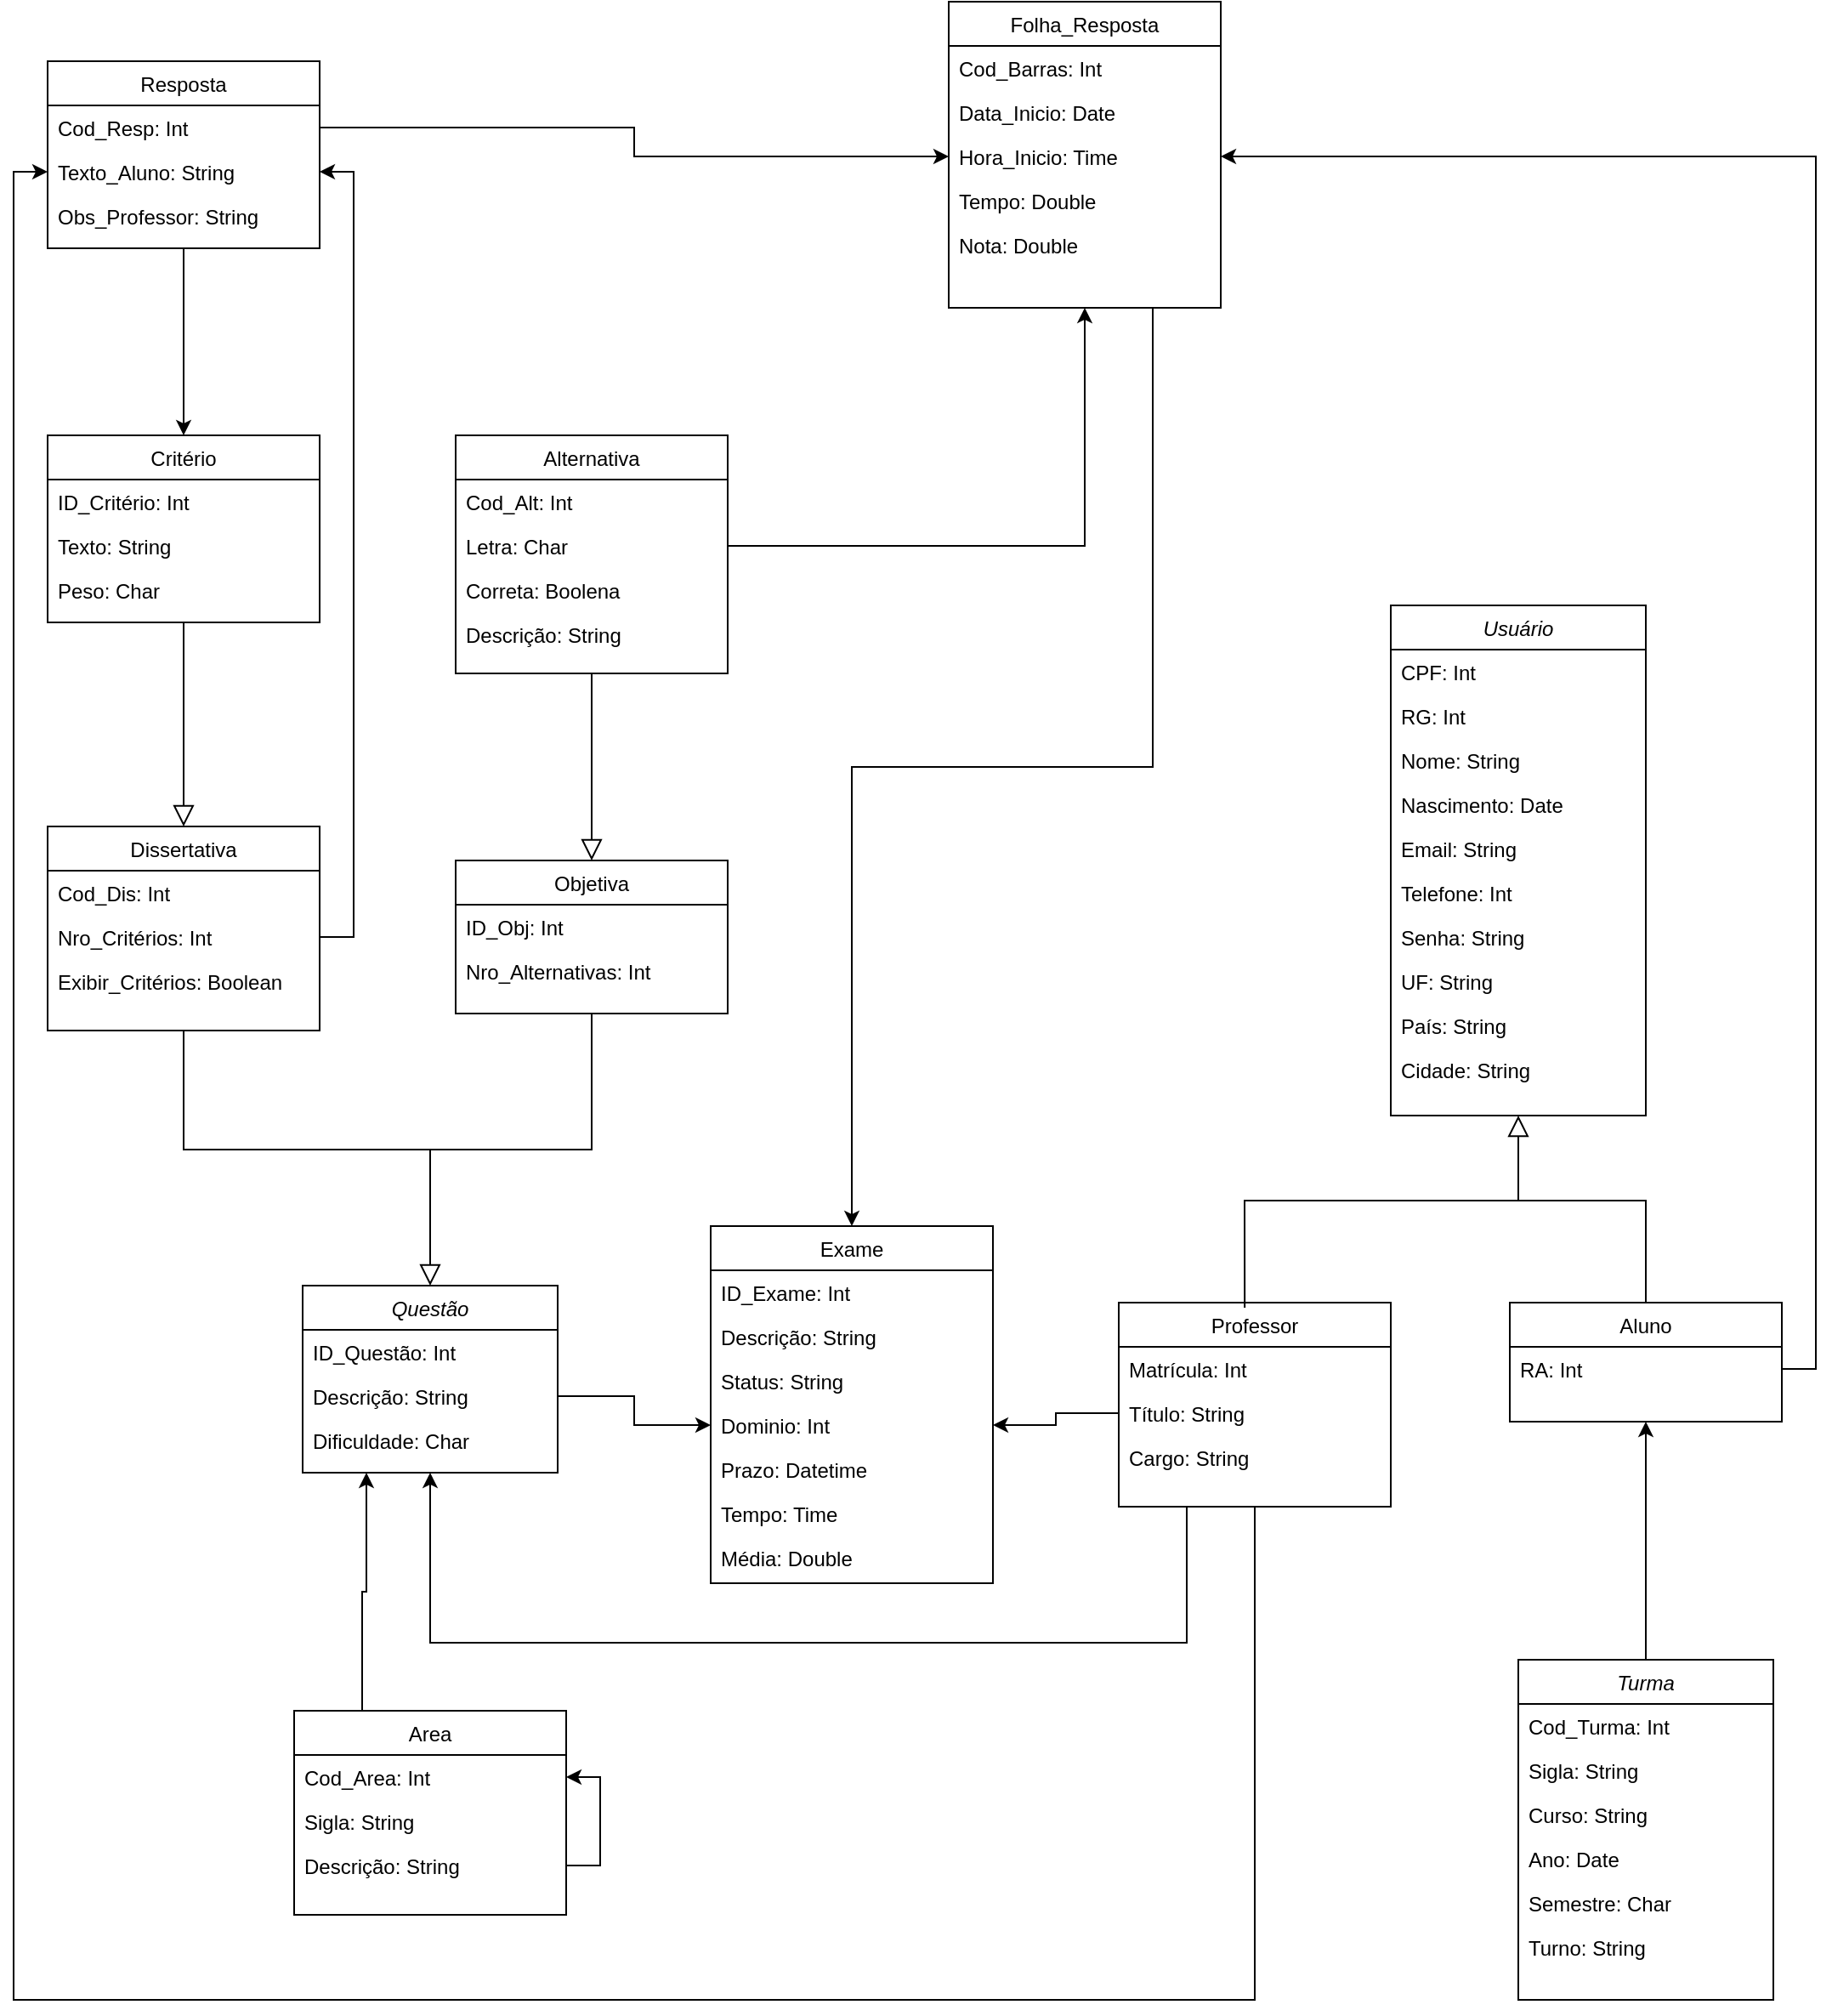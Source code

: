 <mxfile version="26.0.16">
  <diagram id="C5RBs43oDa-KdzZeNtuy" name="Page-1">
    <mxGraphModel dx="787" dy="1298" grid="1" gridSize="10" guides="1" tooltips="1" connect="1" arrows="1" fold="1" page="1" pageScale="1" pageWidth="1200" pageHeight="1600" math="0" shadow="0">
      <root>
        <mxCell id="WIyWlLk6GJQsqaUBKTNV-0" />
        <mxCell id="WIyWlLk6GJQsqaUBKTNV-1" parent="WIyWlLk6GJQsqaUBKTNV-0" />
        <mxCell id="zkfFHV4jXpPFQw0GAbJ--0" value="Usuário" style="swimlane;fontStyle=2;align=center;verticalAlign=top;childLayout=stackLayout;horizontal=1;startSize=26;horizontalStack=0;resizeParent=1;resizeLast=0;collapsible=1;marginBottom=0;rounded=0;shadow=0;strokeWidth=1;" parent="WIyWlLk6GJQsqaUBKTNV-1" vertex="1">
          <mxGeometry x="870" y="380" width="150" height="300" as="geometry">
            <mxRectangle x="230" y="140" width="160" height="26" as="alternateBounds" />
          </mxGeometry>
        </mxCell>
        <mxCell id="zkfFHV4jXpPFQw0GAbJ--1" value="CPF: Int" style="text;align=left;verticalAlign=top;spacingLeft=4;spacingRight=4;overflow=hidden;rotatable=0;points=[[0,0.5],[1,0.5]];portConstraint=eastwest;" parent="zkfFHV4jXpPFQw0GAbJ--0" vertex="1">
          <mxGeometry y="26" width="150" height="26" as="geometry" />
        </mxCell>
        <mxCell id="zkfFHV4jXpPFQw0GAbJ--2" value="RG: Int" style="text;align=left;verticalAlign=top;spacingLeft=4;spacingRight=4;overflow=hidden;rotatable=0;points=[[0,0.5],[1,0.5]];portConstraint=eastwest;rounded=0;shadow=0;html=0;" parent="zkfFHV4jXpPFQw0GAbJ--0" vertex="1">
          <mxGeometry y="52" width="150" height="26" as="geometry" />
        </mxCell>
        <mxCell id="zkfFHV4jXpPFQw0GAbJ--3" value="Nome: String" style="text;align=left;verticalAlign=top;spacingLeft=4;spacingRight=4;overflow=hidden;rotatable=0;points=[[0,0.5],[1,0.5]];portConstraint=eastwest;rounded=0;shadow=0;html=0;" parent="zkfFHV4jXpPFQw0GAbJ--0" vertex="1">
          <mxGeometry y="78" width="150" height="26" as="geometry" />
        </mxCell>
        <mxCell id="GEcxiO5DQy37hdHiIgQJ-0" value="Nascimento: Date" style="text;align=left;verticalAlign=top;spacingLeft=4;spacingRight=4;overflow=hidden;rotatable=0;points=[[0,0.5],[1,0.5]];portConstraint=eastwest;rounded=0;shadow=0;html=0;" vertex="1" parent="zkfFHV4jXpPFQw0GAbJ--0">
          <mxGeometry y="104" width="150" height="26" as="geometry" />
        </mxCell>
        <mxCell id="GEcxiO5DQy37hdHiIgQJ-1" value="Email: String" style="text;align=left;verticalAlign=top;spacingLeft=4;spacingRight=4;overflow=hidden;rotatable=0;points=[[0,0.5],[1,0.5]];portConstraint=eastwest;rounded=0;shadow=0;html=0;" vertex="1" parent="zkfFHV4jXpPFQw0GAbJ--0">
          <mxGeometry y="130" width="150" height="26" as="geometry" />
        </mxCell>
        <mxCell id="GEcxiO5DQy37hdHiIgQJ-2" value="Telefone: Int" style="text;align=left;verticalAlign=top;spacingLeft=4;spacingRight=4;overflow=hidden;rotatable=0;points=[[0,0.5],[1,0.5]];portConstraint=eastwest;rounded=0;shadow=0;html=0;" vertex="1" parent="zkfFHV4jXpPFQw0GAbJ--0">
          <mxGeometry y="156" width="150" height="26" as="geometry" />
        </mxCell>
        <mxCell id="GEcxiO5DQy37hdHiIgQJ-3" value="Senha: String" style="text;align=left;verticalAlign=top;spacingLeft=4;spacingRight=4;overflow=hidden;rotatable=0;points=[[0,0.5],[1,0.5]];portConstraint=eastwest;rounded=0;shadow=0;html=0;" vertex="1" parent="zkfFHV4jXpPFQw0GAbJ--0">
          <mxGeometry y="182" width="150" height="26" as="geometry" />
        </mxCell>
        <mxCell id="GEcxiO5DQy37hdHiIgQJ-4" value="UF: String" style="text;align=left;verticalAlign=top;spacingLeft=4;spacingRight=4;overflow=hidden;rotatable=0;points=[[0,0.5],[1,0.5]];portConstraint=eastwest;rounded=0;shadow=0;html=0;" vertex="1" parent="zkfFHV4jXpPFQw0GAbJ--0">
          <mxGeometry y="208" width="150" height="26" as="geometry" />
        </mxCell>
        <mxCell id="GEcxiO5DQy37hdHiIgQJ-5" value="País: String" style="text;align=left;verticalAlign=top;spacingLeft=4;spacingRight=4;overflow=hidden;rotatable=0;points=[[0,0.5],[1,0.5]];portConstraint=eastwest;rounded=0;shadow=0;html=0;" vertex="1" parent="zkfFHV4jXpPFQw0GAbJ--0">
          <mxGeometry y="234" width="150" height="26" as="geometry" />
        </mxCell>
        <mxCell id="GEcxiO5DQy37hdHiIgQJ-6" value="Cidade: String" style="text;align=left;verticalAlign=top;spacingLeft=4;spacingRight=4;overflow=hidden;rotatable=0;points=[[0,0.5],[1,0.5]];portConstraint=eastwest;rounded=0;shadow=0;html=0;" vertex="1" parent="zkfFHV4jXpPFQw0GAbJ--0">
          <mxGeometry y="260" width="150" height="26" as="geometry" />
        </mxCell>
        <mxCell id="zkfFHV4jXpPFQw0GAbJ--6" value="Aluno" style="swimlane;fontStyle=0;align=center;verticalAlign=top;childLayout=stackLayout;horizontal=1;startSize=26;horizontalStack=0;resizeParent=1;resizeLast=0;collapsible=1;marginBottom=0;rounded=0;shadow=0;strokeWidth=1;" parent="WIyWlLk6GJQsqaUBKTNV-1" vertex="1">
          <mxGeometry x="940" y="790" width="160" height="70" as="geometry">
            <mxRectangle x="130" y="380" width="160" height="26" as="alternateBounds" />
          </mxGeometry>
        </mxCell>
        <mxCell id="zkfFHV4jXpPFQw0GAbJ--7" value="RA: Int" style="text;align=left;verticalAlign=top;spacingLeft=4;spacingRight=4;overflow=hidden;rotatable=0;points=[[0,0.5],[1,0.5]];portConstraint=eastwest;" parent="zkfFHV4jXpPFQw0GAbJ--6" vertex="1">
          <mxGeometry y="26" width="160" height="26" as="geometry" />
        </mxCell>
        <mxCell id="zkfFHV4jXpPFQw0GAbJ--12" value="" style="endArrow=block;endSize=10;endFill=0;shadow=0;strokeWidth=1;rounded=0;curved=0;edgeStyle=elbowEdgeStyle;elbow=vertical;exitX=0.5;exitY=0;exitDx=0;exitDy=0;" parent="WIyWlLk6GJQsqaUBKTNV-1" source="zkfFHV4jXpPFQw0GAbJ--6" target="zkfFHV4jXpPFQw0GAbJ--0" edge="1">
          <mxGeometry width="160" relative="1" as="geometry">
            <mxPoint x="830" y="623" as="sourcePoint" />
            <mxPoint x="830" y="623" as="targetPoint" />
            <Array as="points">
              <mxPoint x="945" y="730" />
              <mxPoint x="945" y="730" />
            </Array>
          </mxGeometry>
        </mxCell>
        <mxCell id="GEcxiO5DQy37hdHiIgQJ-261" style="edgeStyle=orthogonalEdgeStyle;rounded=0;orthogonalLoop=1;jettySize=auto;html=1;exitX=0.5;exitY=0;exitDx=0;exitDy=0;entryX=0.5;entryY=1;entryDx=0;entryDy=0;" edge="1" parent="WIyWlLk6GJQsqaUBKTNV-1" source="GEcxiO5DQy37hdHiIgQJ-14" target="zkfFHV4jXpPFQw0GAbJ--6">
          <mxGeometry relative="1" as="geometry" />
        </mxCell>
        <mxCell id="GEcxiO5DQy37hdHiIgQJ-14" value="Turma" style="swimlane;fontStyle=2;align=center;verticalAlign=top;childLayout=stackLayout;horizontal=1;startSize=26;horizontalStack=0;resizeParent=1;resizeLast=0;collapsible=1;marginBottom=0;rounded=0;shadow=0;strokeWidth=1;" vertex="1" parent="WIyWlLk6GJQsqaUBKTNV-1">
          <mxGeometry x="945" y="1000" width="150" height="200" as="geometry">
            <mxRectangle x="230" y="140" width="160" height="26" as="alternateBounds" />
          </mxGeometry>
        </mxCell>
        <mxCell id="GEcxiO5DQy37hdHiIgQJ-15" value="Cod_Turma: Int" style="text;align=left;verticalAlign=top;spacingLeft=4;spacingRight=4;overflow=hidden;rotatable=0;points=[[0,0.5],[1,0.5]];portConstraint=eastwest;" vertex="1" parent="GEcxiO5DQy37hdHiIgQJ-14">
          <mxGeometry y="26" width="150" height="26" as="geometry" />
        </mxCell>
        <mxCell id="GEcxiO5DQy37hdHiIgQJ-16" value="Sigla: String" style="text;align=left;verticalAlign=top;spacingLeft=4;spacingRight=4;overflow=hidden;rotatable=0;points=[[0,0.5],[1,0.5]];portConstraint=eastwest;rounded=0;shadow=0;html=0;" vertex="1" parent="GEcxiO5DQy37hdHiIgQJ-14">
          <mxGeometry y="52" width="150" height="26" as="geometry" />
        </mxCell>
        <mxCell id="GEcxiO5DQy37hdHiIgQJ-17" value="Curso: String" style="text;align=left;verticalAlign=top;spacingLeft=4;spacingRight=4;overflow=hidden;rotatable=0;points=[[0,0.5],[1,0.5]];portConstraint=eastwest;rounded=0;shadow=0;html=0;" vertex="1" parent="GEcxiO5DQy37hdHiIgQJ-14">
          <mxGeometry y="78" width="150" height="26" as="geometry" />
        </mxCell>
        <mxCell id="GEcxiO5DQy37hdHiIgQJ-18" value="Ano: Date" style="text;align=left;verticalAlign=top;spacingLeft=4;spacingRight=4;overflow=hidden;rotatable=0;points=[[0,0.5],[1,0.5]];portConstraint=eastwest;rounded=0;shadow=0;html=0;" vertex="1" parent="GEcxiO5DQy37hdHiIgQJ-14">
          <mxGeometry y="104" width="150" height="26" as="geometry" />
        </mxCell>
        <mxCell id="GEcxiO5DQy37hdHiIgQJ-19" value="Semestre: Char" style="text;align=left;verticalAlign=top;spacingLeft=4;spacingRight=4;overflow=hidden;rotatable=0;points=[[0,0.5],[1,0.5]];portConstraint=eastwest;rounded=0;shadow=0;html=0;" vertex="1" parent="GEcxiO5DQy37hdHiIgQJ-14">
          <mxGeometry y="130" width="150" height="26" as="geometry" />
        </mxCell>
        <mxCell id="GEcxiO5DQy37hdHiIgQJ-20" value="Turno: String" style="text;align=left;verticalAlign=top;spacingLeft=4;spacingRight=4;overflow=hidden;rotatable=0;points=[[0,0.5],[1,0.5]];portConstraint=eastwest;rounded=0;shadow=0;html=0;" vertex="1" parent="GEcxiO5DQy37hdHiIgQJ-14">
          <mxGeometry y="156" width="150" height="26" as="geometry" />
        </mxCell>
        <mxCell id="GEcxiO5DQy37hdHiIgQJ-263" style="edgeStyle=orthogonalEdgeStyle;rounded=0;orthogonalLoop=1;jettySize=auto;html=1;exitX=0.5;exitY=1;exitDx=0;exitDy=0;entryX=0;entryY=0.5;entryDx=0;entryDy=0;" edge="1" parent="WIyWlLk6GJQsqaUBKTNV-1" source="GEcxiO5DQy37hdHiIgQJ-25" target="GEcxiO5DQy37hdHiIgQJ-78">
          <mxGeometry relative="1" as="geometry">
            <Array as="points">
              <mxPoint x="790" y="1200" />
              <mxPoint x="60" y="1200" />
              <mxPoint x="60" y="125" />
            </Array>
          </mxGeometry>
        </mxCell>
        <mxCell id="GEcxiO5DQy37hdHiIgQJ-269" style="edgeStyle=orthogonalEdgeStyle;rounded=0;orthogonalLoop=1;jettySize=auto;html=1;exitX=0.25;exitY=1;exitDx=0;exitDy=0;entryX=0.5;entryY=1;entryDx=0;entryDy=0;" edge="1" parent="WIyWlLk6GJQsqaUBKTNV-1" source="GEcxiO5DQy37hdHiIgQJ-25" target="GEcxiO5DQy37hdHiIgQJ-50">
          <mxGeometry relative="1" as="geometry">
            <Array as="points">
              <mxPoint x="750" y="990" />
              <mxPoint x="305" y="990" />
            </Array>
          </mxGeometry>
        </mxCell>
        <mxCell id="GEcxiO5DQy37hdHiIgQJ-25" value="Professor" style="swimlane;fontStyle=0;align=center;verticalAlign=top;childLayout=stackLayout;horizontal=1;startSize=26;horizontalStack=0;resizeParent=1;resizeLast=0;collapsible=1;marginBottom=0;rounded=0;shadow=0;strokeWidth=1;" vertex="1" parent="WIyWlLk6GJQsqaUBKTNV-1">
          <mxGeometry x="710" y="790" width="160" height="120" as="geometry">
            <mxRectangle x="340" y="380" width="170" height="26" as="alternateBounds" />
          </mxGeometry>
        </mxCell>
        <mxCell id="GEcxiO5DQy37hdHiIgQJ-26" value="Matrícula: Int" style="text;align=left;verticalAlign=top;spacingLeft=4;spacingRight=4;overflow=hidden;rotatable=0;points=[[0,0.5],[1,0.5]];portConstraint=eastwest;rounded=0;shadow=0;html=0;" vertex="1" parent="GEcxiO5DQy37hdHiIgQJ-25">
          <mxGeometry y="26" width="160" height="26" as="geometry" />
        </mxCell>
        <mxCell id="GEcxiO5DQy37hdHiIgQJ-27" value="Título: String" style="text;align=left;verticalAlign=top;spacingLeft=4;spacingRight=4;overflow=hidden;rotatable=0;points=[[0,0.5],[1,0.5]];portConstraint=eastwest;rounded=0;shadow=0;html=0;" vertex="1" parent="GEcxiO5DQy37hdHiIgQJ-25">
          <mxGeometry y="52" width="160" height="26" as="geometry" />
        </mxCell>
        <mxCell id="GEcxiO5DQy37hdHiIgQJ-28" value="Cargo: String" style="text;align=left;verticalAlign=top;spacingLeft=4;spacingRight=4;overflow=hidden;rotatable=0;points=[[0,0.5],[1,0.5]];portConstraint=eastwest;rounded=0;shadow=0;html=0;" vertex="1" parent="GEcxiO5DQy37hdHiIgQJ-25">
          <mxGeometry y="78" width="160" height="26" as="geometry" />
        </mxCell>
        <mxCell id="GEcxiO5DQy37hdHiIgQJ-30" value="" style="endArrow=none;html=1;rounded=0;exitX=0.463;exitY=0.025;exitDx=0;exitDy=0;exitPerimeter=0;" edge="1" parent="WIyWlLk6GJQsqaUBKTNV-1" source="GEcxiO5DQy37hdHiIgQJ-25">
          <mxGeometry width="50" height="50" relative="1" as="geometry">
            <mxPoint x="880" y="830" as="sourcePoint" />
            <mxPoint x="950" y="730" as="targetPoint" />
            <Array as="points">
              <mxPoint x="784" y="730" />
            </Array>
          </mxGeometry>
        </mxCell>
        <mxCell id="GEcxiO5DQy37hdHiIgQJ-277" style="edgeStyle=orthogonalEdgeStyle;rounded=0;orthogonalLoop=1;jettySize=auto;html=1;exitX=0.75;exitY=1;exitDx=0;exitDy=0;" edge="1" parent="WIyWlLk6GJQsqaUBKTNV-1" source="GEcxiO5DQy37hdHiIgQJ-31" target="GEcxiO5DQy37hdHiIgQJ-38">
          <mxGeometry relative="1" as="geometry" />
        </mxCell>
        <mxCell id="GEcxiO5DQy37hdHiIgQJ-31" value="Folha_Resposta" style="swimlane;fontStyle=0;align=center;verticalAlign=top;childLayout=stackLayout;horizontal=1;startSize=26;horizontalStack=0;resizeParent=1;resizeLast=0;collapsible=1;marginBottom=0;rounded=0;shadow=0;strokeWidth=1;" vertex="1" parent="WIyWlLk6GJQsqaUBKTNV-1">
          <mxGeometry x="610" y="25" width="160" height="180" as="geometry">
            <mxRectangle x="340" y="380" width="170" height="26" as="alternateBounds" />
          </mxGeometry>
        </mxCell>
        <mxCell id="GEcxiO5DQy37hdHiIgQJ-32" value="Cod_Barras: Int" style="text;align=left;verticalAlign=top;spacingLeft=4;spacingRight=4;overflow=hidden;rotatable=0;points=[[0,0.5],[1,0.5]];portConstraint=eastwest;rounded=0;shadow=0;html=0;" vertex="1" parent="GEcxiO5DQy37hdHiIgQJ-31">
          <mxGeometry y="26" width="160" height="26" as="geometry" />
        </mxCell>
        <mxCell id="GEcxiO5DQy37hdHiIgQJ-33" value="Data_Inicio: Date" style="text;align=left;verticalAlign=top;spacingLeft=4;spacingRight=4;overflow=hidden;rotatable=0;points=[[0,0.5],[1,0.5]];portConstraint=eastwest;rounded=0;shadow=0;html=0;" vertex="1" parent="GEcxiO5DQy37hdHiIgQJ-31">
          <mxGeometry y="52" width="160" height="26" as="geometry" />
        </mxCell>
        <mxCell id="GEcxiO5DQy37hdHiIgQJ-34" value="Hora_Inicio: Time" style="text;align=left;verticalAlign=top;spacingLeft=4;spacingRight=4;overflow=hidden;rotatable=0;points=[[0,0.5],[1,0.5]];portConstraint=eastwest;rounded=0;shadow=0;html=0;" vertex="1" parent="GEcxiO5DQy37hdHiIgQJ-31">
          <mxGeometry y="78" width="160" height="26" as="geometry" />
        </mxCell>
        <mxCell id="GEcxiO5DQy37hdHiIgQJ-35" value="Tempo: Double" style="text;align=left;verticalAlign=top;spacingLeft=4;spacingRight=4;overflow=hidden;rotatable=0;points=[[0,0.5],[1,0.5]];portConstraint=eastwest;rounded=0;shadow=0;html=0;" vertex="1" parent="GEcxiO5DQy37hdHiIgQJ-31">
          <mxGeometry y="104" width="160" height="26" as="geometry" />
        </mxCell>
        <mxCell id="GEcxiO5DQy37hdHiIgQJ-36" value="Nota: Double" style="text;align=left;verticalAlign=top;spacingLeft=4;spacingRight=4;overflow=hidden;rotatable=0;points=[[0,0.5],[1,0.5]];portConstraint=eastwest;rounded=0;shadow=0;html=0;" vertex="1" parent="GEcxiO5DQy37hdHiIgQJ-31">
          <mxGeometry y="130" width="160" height="26" as="geometry" />
        </mxCell>
        <mxCell id="GEcxiO5DQy37hdHiIgQJ-38" value="Exame" style="swimlane;fontStyle=0;align=center;verticalAlign=top;childLayout=stackLayout;horizontal=1;startSize=26;horizontalStack=0;resizeParent=1;resizeLast=0;collapsible=1;marginBottom=0;rounded=0;shadow=0;strokeWidth=1;" vertex="1" parent="WIyWlLk6GJQsqaUBKTNV-1">
          <mxGeometry x="470" y="745" width="166" height="210" as="geometry">
            <mxRectangle x="340" y="380" width="170" height="26" as="alternateBounds" />
          </mxGeometry>
        </mxCell>
        <mxCell id="GEcxiO5DQy37hdHiIgQJ-39" value="ID_Exame: Int" style="text;align=left;verticalAlign=top;spacingLeft=4;spacingRight=4;overflow=hidden;rotatable=0;points=[[0,0.5],[1,0.5]];portConstraint=eastwest;rounded=0;shadow=0;html=0;" vertex="1" parent="GEcxiO5DQy37hdHiIgQJ-38">
          <mxGeometry y="26" width="166" height="26" as="geometry" />
        </mxCell>
        <mxCell id="GEcxiO5DQy37hdHiIgQJ-40" value="Descrição: String" style="text;align=left;verticalAlign=top;spacingLeft=4;spacingRight=4;overflow=hidden;rotatable=0;points=[[0,0.5],[1,0.5]];portConstraint=eastwest;rounded=0;shadow=0;html=0;" vertex="1" parent="GEcxiO5DQy37hdHiIgQJ-38">
          <mxGeometry y="52" width="166" height="26" as="geometry" />
        </mxCell>
        <mxCell id="GEcxiO5DQy37hdHiIgQJ-41" value="Status: String" style="text;align=left;verticalAlign=top;spacingLeft=4;spacingRight=4;overflow=hidden;rotatable=0;points=[[0,0.5],[1,0.5]];portConstraint=eastwest;rounded=0;shadow=0;html=0;" vertex="1" parent="GEcxiO5DQy37hdHiIgQJ-38">
          <mxGeometry y="78" width="166" height="26" as="geometry" />
        </mxCell>
        <mxCell id="GEcxiO5DQy37hdHiIgQJ-42" value="Dominio: Int" style="text;align=left;verticalAlign=top;spacingLeft=4;spacingRight=4;overflow=hidden;rotatable=0;points=[[0,0.5],[1,0.5]];portConstraint=eastwest;rounded=0;shadow=0;html=0;" vertex="1" parent="GEcxiO5DQy37hdHiIgQJ-38">
          <mxGeometry y="104" width="166" height="26" as="geometry" />
        </mxCell>
        <mxCell id="GEcxiO5DQy37hdHiIgQJ-43" value="Prazo: Datetime" style="text;align=left;verticalAlign=top;spacingLeft=4;spacingRight=4;overflow=hidden;rotatable=0;points=[[0,0.5],[1,0.5]];portConstraint=eastwest;rounded=0;shadow=0;html=0;" vertex="1" parent="GEcxiO5DQy37hdHiIgQJ-38">
          <mxGeometry y="130" width="166" height="26" as="geometry" />
        </mxCell>
        <mxCell id="GEcxiO5DQy37hdHiIgQJ-44" value="Tempo: Time" style="text;align=left;verticalAlign=top;spacingLeft=4;spacingRight=4;overflow=hidden;rotatable=0;points=[[0,0.5],[1,0.5]];portConstraint=eastwest;rounded=0;shadow=0;html=0;" vertex="1" parent="GEcxiO5DQy37hdHiIgQJ-38">
          <mxGeometry y="156" width="166" height="26" as="geometry" />
        </mxCell>
        <mxCell id="GEcxiO5DQy37hdHiIgQJ-45" value="Média: Double" style="text;align=left;verticalAlign=top;spacingLeft=4;spacingRight=4;overflow=hidden;rotatable=0;points=[[0,0.5],[1,0.5]];portConstraint=eastwest;rounded=0;shadow=0;html=0;" vertex="1" parent="GEcxiO5DQy37hdHiIgQJ-38">
          <mxGeometry y="182" width="166" height="26" as="geometry" />
        </mxCell>
        <mxCell id="GEcxiO5DQy37hdHiIgQJ-279" style="edgeStyle=orthogonalEdgeStyle;rounded=0;orthogonalLoop=1;jettySize=auto;html=1;exitX=0.25;exitY=0;exitDx=0;exitDy=0;entryX=0.25;entryY=1;entryDx=0;entryDy=0;" edge="1" parent="WIyWlLk6GJQsqaUBKTNV-1" source="GEcxiO5DQy37hdHiIgQJ-46" target="GEcxiO5DQy37hdHiIgQJ-50">
          <mxGeometry relative="1" as="geometry" />
        </mxCell>
        <mxCell id="GEcxiO5DQy37hdHiIgQJ-46" value="Area" style="swimlane;fontStyle=0;align=center;verticalAlign=top;childLayout=stackLayout;horizontal=1;startSize=26;horizontalStack=0;resizeParent=1;resizeLast=0;collapsible=1;marginBottom=0;rounded=0;shadow=0;strokeWidth=1;" vertex="1" parent="WIyWlLk6GJQsqaUBKTNV-1">
          <mxGeometry x="225" y="1030" width="160" height="120" as="geometry">
            <mxRectangle x="340" y="380" width="170" height="26" as="alternateBounds" />
          </mxGeometry>
        </mxCell>
        <mxCell id="GEcxiO5DQy37hdHiIgQJ-47" value="Cod_Area: Int" style="text;align=left;verticalAlign=top;spacingLeft=4;spacingRight=4;overflow=hidden;rotatable=0;points=[[0,0.5],[1,0.5]];portConstraint=eastwest;rounded=0;shadow=0;html=0;" vertex="1" parent="GEcxiO5DQy37hdHiIgQJ-46">
          <mxGeometry y="26" width="160" height="26" as="geometry" />
        </mxCell>
        <mxCell id="GEcxiO5DQy37hdHiIgQJ-48" value="Sigla: String" style="text;align=left;verticalAlign=top;spacingLeft=4;spacingRight=4;overflow=hidden;rotatable=0;points=[[0,0.5],[1,0.5]];portConstraint=eastwest;rounded=0;shadow=0;html=0;" vertex="1" parent="GEcxiO5DQy37hdHiIgQJ-46">
          <mxGeometry y="52" width="160" height="26" as="geometry" />
        </mxCell>
        <mxCell id="GEcxiO5DQy37hdHiIgQJ-267" style="edgeStyle=orthogonalEdgeStyle;rounded=0;orthogonalLoop=1;jettySize=auto;html=1;exitX=1;exitY=0.5;exitDx=0;exitDy=0;entryX=1;entryY=0.5;entryDx=0;entryDy=0;" edge="1" parent="GEcxiO5DQy37hdHiIgQJ-46" source="GEcxiO5DQy37hdHiIgQJ-49" target="GEcxiO5DQy37hdHiIgQJ-47">
          <mxGeometry relative="1" as="geometry" />
        </mxCell>
        <mxCell id="GEcxiO5DQy37hdHiIgQJ-49" value="Descrição: String" style="text;align=left;verticalAlign=top;spacingLeft=4;spacingRight=4;overflow=hidden;rotatable=0;points=[[0,0.5],[1,0.5]];portConstraint=eastwest;rounded=0;shadow=0;html=0;" vertex="1" parent="GEcxiO5DQy37hdHiIgQJ-46">
          <mxGeometry y="78" width="160" height="26" as="geometry" />
        </mxCell>
        <mxCell id="GEcxiO5DQy37hdHiIgQJ-50" value="Questão" style="swimlane;fontStyle=2;align=center;verticalAlign=top;childLayout=stackLayout;horizontal=1;startSize=26;horizontalStack=0;resizeParent=1;resizeLast=0;collapsible=1;marginBottom=0;rounded=0;shadow=0;strokeWidth=1;" vertex="1" parent="WIyWlLk6GJQsqaUBKTNV-1">
          <mxGeometry x="230" y="780" width="150" height="110" as="geometry">
            <mxRectangle x="230" y="140" width="160" height="26" as="alternateBounds" />
          </mxGeometry>
        </mxCell>
        <mxCell id="GEcxiO5DQy37hdHiIgQJ-51" value="ID_Questão: Int" style="text;align=left;verticalAlign=top;spacingLeft=4;spacingRight=4;overflow=hidden;rotatable=0;points=[[0,0.5],[1,0.5]];portConstraint=eastwest;" vertex="1" parent="GEcxiO5DQy37hdHiIgQJ-50">
          <mxGeometry y="26" width="150" height="26" as="geometry" />
        </mxCell>
        <mxCell id="GEcxiO5DQy37hdHiIgQJ-52" value="Descrição: String" style="text;align=left;verticalAlign=top;spacingLeft=4;spacingRight=4;overflow=hidden;rotatable=0;points=[[0,0.5],[1,0.5]];portConstraint=eastwest;rounded=0;shadow=0;html=0;" vertex="1" parent="GEcxiO5DQy37hdHiIgQJ-50">
          <mxGeometry y="52" width="150" height="26" as="geometry" />
        </mxCell>
        <mxCell id="GEcxiO5DQy37hdHiIgQJ-53" value="Dificuldade: Char" style="text;align=left;verticalAlign=top;spacingLeft=4;spacingRight=4;overflow=hidden;rotatable=0;points=[[0,0.5],[1,0.5]];portConstraint=eastwest;rounded=0;shadow=0;html=0;" vertex="1" parent="GEcxiO5DQy37hdHiIgQJ-50">
          <mxGeometry y="78" width="150" height="14" as="geometry" />
        </mxCell>
        <mxCell id="GEcxiO5DQy37hdHiIgQJ-61" value="Objetiva" style="swimlane;fontStyle=0;align=center;verticalAlign=top;childLayout=stackLayout;horizontal=1;startSize=26;horizontalStack=0;resizeParent=1;resizeLast=0;collapsible=1;marginBottom=0;rounded=0;shadow=0;strokeWidth=1;" vertex="1" parent="WIyWlLk6GJQsqaUBKTNV-1">
          <mxGeometry x="320" y="530" width="160" height="90" as="geometry">
            <mxRectangle x="130" y="380" width="160" height="26" as="alternateBounds" />
          </mxGeometry>
        </mxCell>
        <mxCell id="GEcxiO5DQy37hdHiIgQJ-62" value="ID_Obj: Int" style="text;align=left;verticalAlign=top;spacingLeft=4;spacingRight=4;overflow=hidden;rotatable=0;points=[[0,0.5],[1,0.5]];portConstraint=eastwest;" vertex="1" parent="GEcxiO5DQy37hdHiIgQJ-61">
          <mxGeometry y="26" width="160" height="26" as="geometry" />
        </mxCell>
        <mxCell id="GEcxiO5DQy37hdHiIgQJ-70" value="Nro_Alternativas: Int" style="text;align=left;verticalAlign=top;spacingLeft=4;spacingRight=4;overflow=hidden;rotatable=0;points=[[0,0.5],[1,0.5]];portConstraint=eastwest;" vertex="1" parent="GEcxiO5DQy37hdHiIgQJ-61">
          <mxGeometry y="52" width="160" height="26" as="geometry" />
        </mxCell>
        <mxCell id="GEcxiO5DQy37hdHiIgQJ-63" value="" style="endArrow=block;endSize=10;endFill=0;shadow=0;strokeWidth=1;rounded=0;curved=0;edgeStyle=elbowEdgeStyle;elbow=vertical;exitX=0.5;exitY=1;exitDx=0;exitDy=0;" edge="1" parent="WIyWlLk6GJQsqaUBKTNV-1" source="GEcxiO5DQy37hdHiIgQJ-61" target="GEcxiO5DQy37hdHiIgQJ-50">
          <mxGeometry width="160" relative="1" as="geometry">
            <mxPoint x="190" y="593" as="sourcePoint" />
            <mxPoint x="190" y="593" as="targetPoint" />
            <Array as="points">
              <mxPoint x="305" y="700" />
              <mxPoint x="305" y="700" />
            </Array>
          </mxGeometry>
        </mxCell>
        <mxCell id="GEcxiO5DQy37hdHiIgQJ-64" value="Dissertativa" style="swimlane;fontStyle=0;align=center;verticalAlign=top;childLayout=stackLayout;horizontal=1;startSize=26;horizontalStack=0;resizeParent=1;resizeLast=0;collapsible=1;marginBottom=0;rounded=0;shadow=0;strokeWidth=1;" vertex="1" parent="WIyWlLk6GJQsqaUBKTNV-1">
          <mxGeometry x="80" y="510" width="160" height="120" as="geometry">
            <mxRectangle x="340" y="380" width="170" height="26" as="alternateBounds" />
          </mxGeometry>
        </mxCell>
        <mxCell id="GEcxiO5DQy37hdHiIgQJ-65" value="Cod_Dis: Int" style="text;align=left;verticalAlign=top;spacingLeft=4;spacingRight=4;overflow=hidden;rotatable=0;points=[[0,0.5],[1,0.5]];portConstraint=eastwest;rounded=0;shadow=0;html=0;" vertex="1" parent="GEcxiO5DQy37hdHiIgQJ-64">
          <mxGeometry y="26" width="160" height="26" as="geometry" />
        </mxCell>
        <mxCell id="GEcxiO5DQy37hdHiIgQJ-66" value="Nro_Critérios: Int" style="text;align=left;verticalAlign=top;spacingLeft=4;spacingRight=4;overflow=hidden;rotatable=0;points=[[0,0.5],[1,0.5]];portConstraint=eastwest;rounded=0;shadow=0;html=0;" vertex="1" parent="GEcxiO5DQy37hdHiIgQJ-64">
          <mxGeometry y="52" width="160" height="26" as="geometry" />
        </mxCell>
        <mxCell id="GEcxiO5DQy37hdHiIgQJ-67" value="Exibir_Critérios: Boolean" style="text;align=left;verticalAlign=top;spacingLeft=4;spacingRight=4;overflow=hidden;rotatable=0;points=[[0,0.5],[1,0.5]];portConstraint=eastwest;rounded=0;shadow=0;html=0;" vertex="1" parent="GEcxiO5DQy37hdHiIgQJ-64">
          <mxGeometry y="78" width="160" height="26" as="geometry" />
        </mxCell>
        <mxCell id="GEcxiO5DQy37hdHiIgQJ-68" value="" style="endArrow=none;html=1;rounded=0;exitX=0.5;exitY=1;exitDx=0;exitDy=0;" edge="1" parent="WIyWlLk6GJQsqaUBKTNV-1" source="GEcxiO5DQy37hdHiIgQJ-64">
          <mxGeometry width="50" height="50" relative="1" as="geometry">
            <mxPoint x="240" y="800" as="sourcePoint" />
            <mxPoint x="310" y="700" as="targetPoint" />
            <Array as="points">
              <mxPoint x="160" y="700" />
            </Array>
          </mxGeometry>
        </mxCell>
        <mxCell id="GEcxiO5DQy37hdHiIgQJ-71" value="Alternativa" style="swimlane;fontStyle=0;align=center;verticalAlign=top;childLayout=stackLayout;horizontal=1;startSize=26;horizontalStack=0;resizeParent=1;resizeLast=0;collapsible=1;marginBottom=0;rounded=0;shadow=0;strokeWidth=1;" vertex="1" parent="WIyWlLk6GJQsqaUBKTNV-1">
          <mxGeometry x="320" y="280" width="160" height="140" as="geometry">
            <mxRectangle x="130" y="380" width="160" height="26" as="alternateBounds" />
          </mxGeometry>
        </mxCell>
        <mxCell id="GEcxiO5DQy37hdHiIgQJ-72" value="Cod_Alt: Int" style="text;align=left;verticalAlign=top;spacingLeft=4;spacingRight=4;overflow=hidden;rotatable=0;points=[[0,0.5],[1,0.5]];portConstraint=eastwest;" vertex="1" parent="GEcxiO5DQy37hdHiIgQJ-71">
          <mxGeometry y="26" width="160" height="26" as="geometry" />
        </mxCell>
        <mxCell id="GEcxiO5DQy37hdHiIgQJ-73" value="Letra: Char" style="text;align=left;verticalAlign=top;spacingLeft=4;spacingRight=4;overflow=hidden;rotatable=0;points=[[0,0.5],[1,0.5]];portConstraint=eastwest;" vertex="1" parent="GEcxiO5DQy37hdHiIgQJ-71">
          <mxGeometry y="52" width="160" height="26" as="geometry" />
        </mxCell>
        <mxCell id="GEcxiO5DQy37hdHiIgQJ-74" value="Correta: Boolena" style="text;align=left;verticalAlign=top;spacingLeft=4;spacingRight=4;overflow=hidden;rotatable=0;points=[[0,0.5],[1,0.5]];portConstraint=eastwest;" vertex="1" parent="GEcxiO5DQy37hdHiIgQJ-71">
          <mxGeometry y="78" width="160" height="26" as="geometry" />
        </mxCell>
        <mxCell id="GEcxiO5DQy37hdHiIgQJ-75" value="Descrição: String" style="text;align=left;verticalAlign=top;spacingLeft=4;spacingRight=4;overflow=hidden;rotatable=0;points=[[0,0.5],[1,0.5]];portConstraint=eastwest;" vertex="1" parent="GEcxiO5DQy37hdHiIgQJ-71">
          <mxGeometry y="104" width="160" height="26" as="geometry" />
        </mxCell>
        <mxCell id="GEcxiO5DQy37hdHiIgQJ-274" style="edgeStyle=orthogonalEdgeStyle;rounded=0;orthogonalLoop=1;jettySize=auto;html=1;exitX=0.5;exitY=1;exitDx=0;exitDy=0;entryX=0.5;entryY=0;entryDx=0;entryDy=0;" edge="1" parent="WIyWlLk6GJQsqaUBKTNV-1" source="GEcxiO5DQy37hdHiIgQJ-76" target="GEcxiO5DQy37hdHiIgQJ-81">
          <mxGeometry relative="1" as="geometry" />
        </mxCell>
        <mxCell id="GEcxiO5DQy37hdHiIgQJ-76" value="Resposta" style="swimlane;fontStyle=0;align=center;verticalAlign=top;childLayout=stackLayout;horizontal=1;startSize=26;horizontalStack=0;resizeParent=1;resizeLast=0;collapsible=1;marginBottom=0;rounded=0;shadow=0;strokeWidth=1;" vertex="1" parent="WIyWlLk6GJQsqaUBKTNV-1">
          <mxGeometry x="80" y="60" width="160" height="110" as="geometry">
            <mxRectangle x="130" y="380" width="160" height="26" as="alternateBounds" />
          </mxGeometry>
        </mxCell>
        <mxCell id="GEcxiO5DQy37hdHiIgQJ-77" value="Cod_Resp: Int" style="text;align=left;verticalAlign=top;spacingLeft=4;spacingRight=4;overflow=hidden;rotatable=0;points=[[0,0.5],[1,0.5]];portConstraint=eastwest;" vertex="1" parent="GEcxiO5DQy37hdHiIgQJ-76">
          <mxGeometry y="26" width="160" height="26" as="geometry" />
        </mxCell>
        <mxCell id="GEcxiO5DQy37hdHiIgQJ-78" value="Texto_Aluno: String" style="text;align=left;verticalAlign=top;spacingLeft=4;spacingRight=4;overflow=hidden;rotatable=0;points=[[0,0.5],[1,0.5]];portConstraint=eastwest;" vertex="1" parent="GEcxiO5DQy37hdHiIgQJ-76">
          <mxGeometry y="52" width="160" height="26" as="geometry" />
        </mxCell>
        <mxCell id="GEcxiO5DQy37hdHiIgQJ-79" value="Obs_Professor: String" style="text;align=left;verticalAlign=top;spacingLeft=4;spacingRight=4;overflow=hidden;rotatable=0;points=[[0,0.5],[1,0.5]];portConstraint=eastwest;" vertex="1" parent="GEcxiO5DQy37hdHiIgQJ-76">
          <mxGeometry y="78" width="160" height="26" as="geometry" />
        </mxCell>
        <mxCell id="GEcxiO5DQy37hdHiIgQJ-81" value="Critério" style="swimlane;fontStyle=0;align=center;verticalAlign=top;childLayout=stackLayout;horizontal=1;startSize=26;horizontalStack=0;resizeParent=1;resizeLast=0;collapsible=1;marginBottom=0;rounded=0;shadow=0;strokeWidth=1;" vertex="1" parent="WIyWlLk6GJQsqaUBKTNV-1">
          <mxGeometry x="80" y="280" width="160" height="110" as="geometry">
            <mxRectangle x="130" y="380" width="160" height="26" as="alternateBounds" />
          </mxGeometry>
        </mxCell>
        <mxCell id="GEcxiO5DQy37hdHiIgQJ-82" value="ID_Critério: Int" style="text;align=left;verticalAlign=top;spacingLeft=4;spacingRight=4;overflow=hidden;rotatable=0;points=[[0,0.5],[1,0.5]];portConstraint=eastwest;" vertex="1" parent="GEcxiO5DQy37hdHiIgQJ-81">
          <mxGeometry y="26" width="160" height="26" as="geometry" />
        </mxCell>
        <mxCell id="GEcxiO5DQy37hdHiIgQJ-83" value="Texto: String" style="text;align=left;verticalAlign=top;spacingLeft=4;spacingRight=4;overflow=hidden;rotatable=0;points=[[0,0.5],[1,0.5]];portConstraint=eastwest;" vertex="1" parent="GEcxiO5DQy37hdHiIgQJ-81">
          <mxGeometry y="52" width="160" height="26" as="geometry" />
        </mxCell>
        <mxCell id="GEcxiO5DQy37hdHiIgQJ-84" value="Peso: Char" style="text;align=left;verticalAlign=top;spacingLeft=4;spacingRight=4;overflow=hidden;rotatable=0;points=[[0,0.5],[1,0.5]];portConstraint=eastwest;" vertex="1" parent="GEcxiO5DQy37hdHiIgQJ-81">
          <mxGeometry y="78" width="160" height="26" as="geometry" />
        </mxCell>
        <mxCell id="GEcxiO5DQy37hdHiIgQJ-262" style="edgeStyle=orthogonalEdgeStyle;rounded=0;orthogonalLoop=1;jettySize=auto;html=1;exitX=1;exitY=0.5;exitDx=0;exitDy=0;" edge="1" parent="WIyWlLk6GJQsqaUBKTNV-1" source="zkfFHV4jXpPFQw0GAbJ--7" target="GEcxiO5DQy37hdHiIgQJ-34">
          <mxGeometry relative="1" as="geometry" />
        </mxCell>
        <mxCell id="GEcxiO5DQy37hdHiIgQJ-268" style="edgeStyle=orthogonalEdgeStyle;rounded=0;orthogonalLoop=1;jettySize=auto;html=1;exitX=0;exitY=0.5;exitDx=0;exitDy=0;entryX=1;entryY=0.5;entryDx=0;entryDy=0;" edge="1" parent="WIyWlLk6GJQsqaUBKTNV-1" source="GEcxiO5DQy37hdHiIgQJ-27" target="GEcxiO5DQy37hdHiIgQJ-42">
          <mxGeometry relative="1" as="geometry" />
        </mxCell>
        <mxCell id="GEcxiO5DQy37hdHiIgQJ-275" style="edgeStyle=orthogonalEdgeStyle;rounded=0;orthogonalLoop=1;jettySize=auto;html=1;exitX=1;exitY=0.5;exitDx=0;exitDy=0;entryX=0;entryY=0.5;entryDx=0;entryDy=0;" edge="1" parent="WIyWlLk6GJQsqaUBKTNV-1" source="GEcxiO5DQy37hdHiIgQJ-77" target="GEcxiO5DQy37hdHiIgQJ-34">
          <mxGeometry relative="1" as="geometry" />
        </mxCell>
        <mxCell id="GEcxiO5DQy37hdHiIgQJ-276" style="edgeStyle=orthogonalEdgeStyle;rounded=0;orthogonalLoop=1;jettySize=auto;html=1;exitX=1;exitY=0.5;exitDx=0;exitDy=0;entryX=0.5;entryY=1;entryDx=0;entryDy=0;" edge="1" parent="WIyWlLk6GJQsqaUBKTNV-1" source="GEcxiO5DQy37hdHiIgQJ-73" target="GEcxiO5DQy37hdHiIgQJ-31">
          <mxGeometry relative="1" as="geometry" />
        </mxCell>
        <mxCell id="GEcxiO5DQy37hdHiIgQJ-278" style="edgeStyle=orthogonalEdgeStyle;rounded=0;orthogonalLoop=1;jettySize=auto;html=1;exitX=1;exitY=0.5;exitDx=0;exitDy=0;entryX=0;entryY=0.5;entryDx=0;entryDy=0;" edge="1" parent="WIyWlLk6GJQsqaUBKTNV-1" source="GEcxiO5DQy37hdHiIgQJ-52" target="GEcxiO5DQy37hdHiIgQJ-42">
          <mxGeometry relative="1" as="geometry" />
        </mxCell>
        <mxCell id="GEcxiO5DQy37hdHiIgQJ-281" style="edgeStyle=orthogonalEdgeStyle;rounded=0;orthogonalLoop=1;jettySize=auto;html=1;exitX=1;exitY=0.5;exitDx=0;exitDy=0;entryX=1;entryY=0.5;entryDx=0;entryDy=0;" edge="1" parent="WIyWlLk6GJQsqaUBKTNV-1" source="GEcxiO5DQy37hdHiIgQJ-66" target="GEcxiO5DQy37hdHiIgQJ-78">
          <mxGeometry relative="1" as="geometry" />
        </mxCell>
        <mxCell id="GEcxiO5DQy37hdHiIgQJ-283" value="" style="endArrow=block;endSize=10;endFill=0;shadow=0;strokeWidth=1;rounded=0;curved=0;edgeStyle=elbowEdgeStyle;elbow=vertical;exitX=0.5;exitY=1;exitDx=0;exitDy=0;entryX=0.5;entryY=0;entryDx=0;entryDy=0;" edge="1" parent="WIyWlLk6GJQsqaUBKTNV-1" source="GEcxiO5DQy37hdHiIgQJ-71" target="GEcxiO5DQy37hdHiIgQJ-61">
          <mxGeometry width="160" relative="1" as="geometry">
            <mxPoint x="410" y="630" as="sourcePoint" />
            <mxPoint x="315" y="790" as="targetPoint" />
            <Array as="points">
              <mxPoint x="400" y="480" />
              <mxPoint x="315" y="710" />
            </Array>
          </mxGeometry>
        </mxCell>
        <mxCell id="GEcxiO5DQy37hdHiIgQJ-284" value="" style="endArrow=block;endSize=10;endFill=0;shadow=0;strokeWidth=1;rounded=0;curved=0;edgeStyle=elbowEdgeStyle;elbow=vertical;exitX=0.5;exitY=1;exitDx=0;exitDy=0;entryX=0.5;entryY=0;entryDx=0;entryDy=0;" edge="1" parent="WIyWlLk6GJQsqaUBKTNV-1" source="GEcxiO5DQy37hdHiIgQJ-81" target="GEcxiO5DQy37hdHiIgQJ-64">
          <mxGeometry width="160" relative="1" as="geometry">
            <mxPoint x="410" y="430" as="sourcePoint" />
            <mxPoint x="410" y="540" as="targetPoint" />
            <Array as="points">
              <mxPoint x="150" y="430" />
              <mxPoint x="325" y="720" />
            </Array>
          </mxGeometry>
        </mxCell>
      </root>
    </mxGraphModel>
  </diagram>
</mxfile>
